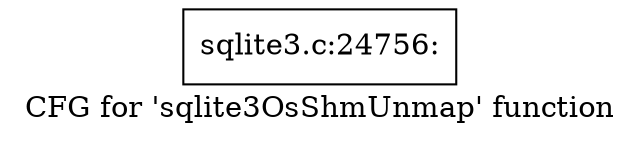digraph "CFG for 'sqlite3OsShmUnmap' function" {
	label="CFG for 'sqlite3OsShmUnmap' function";

	Node0x55c0f52a6280 [shape=record,label="{sqlite3.c:24756:}"];
}
